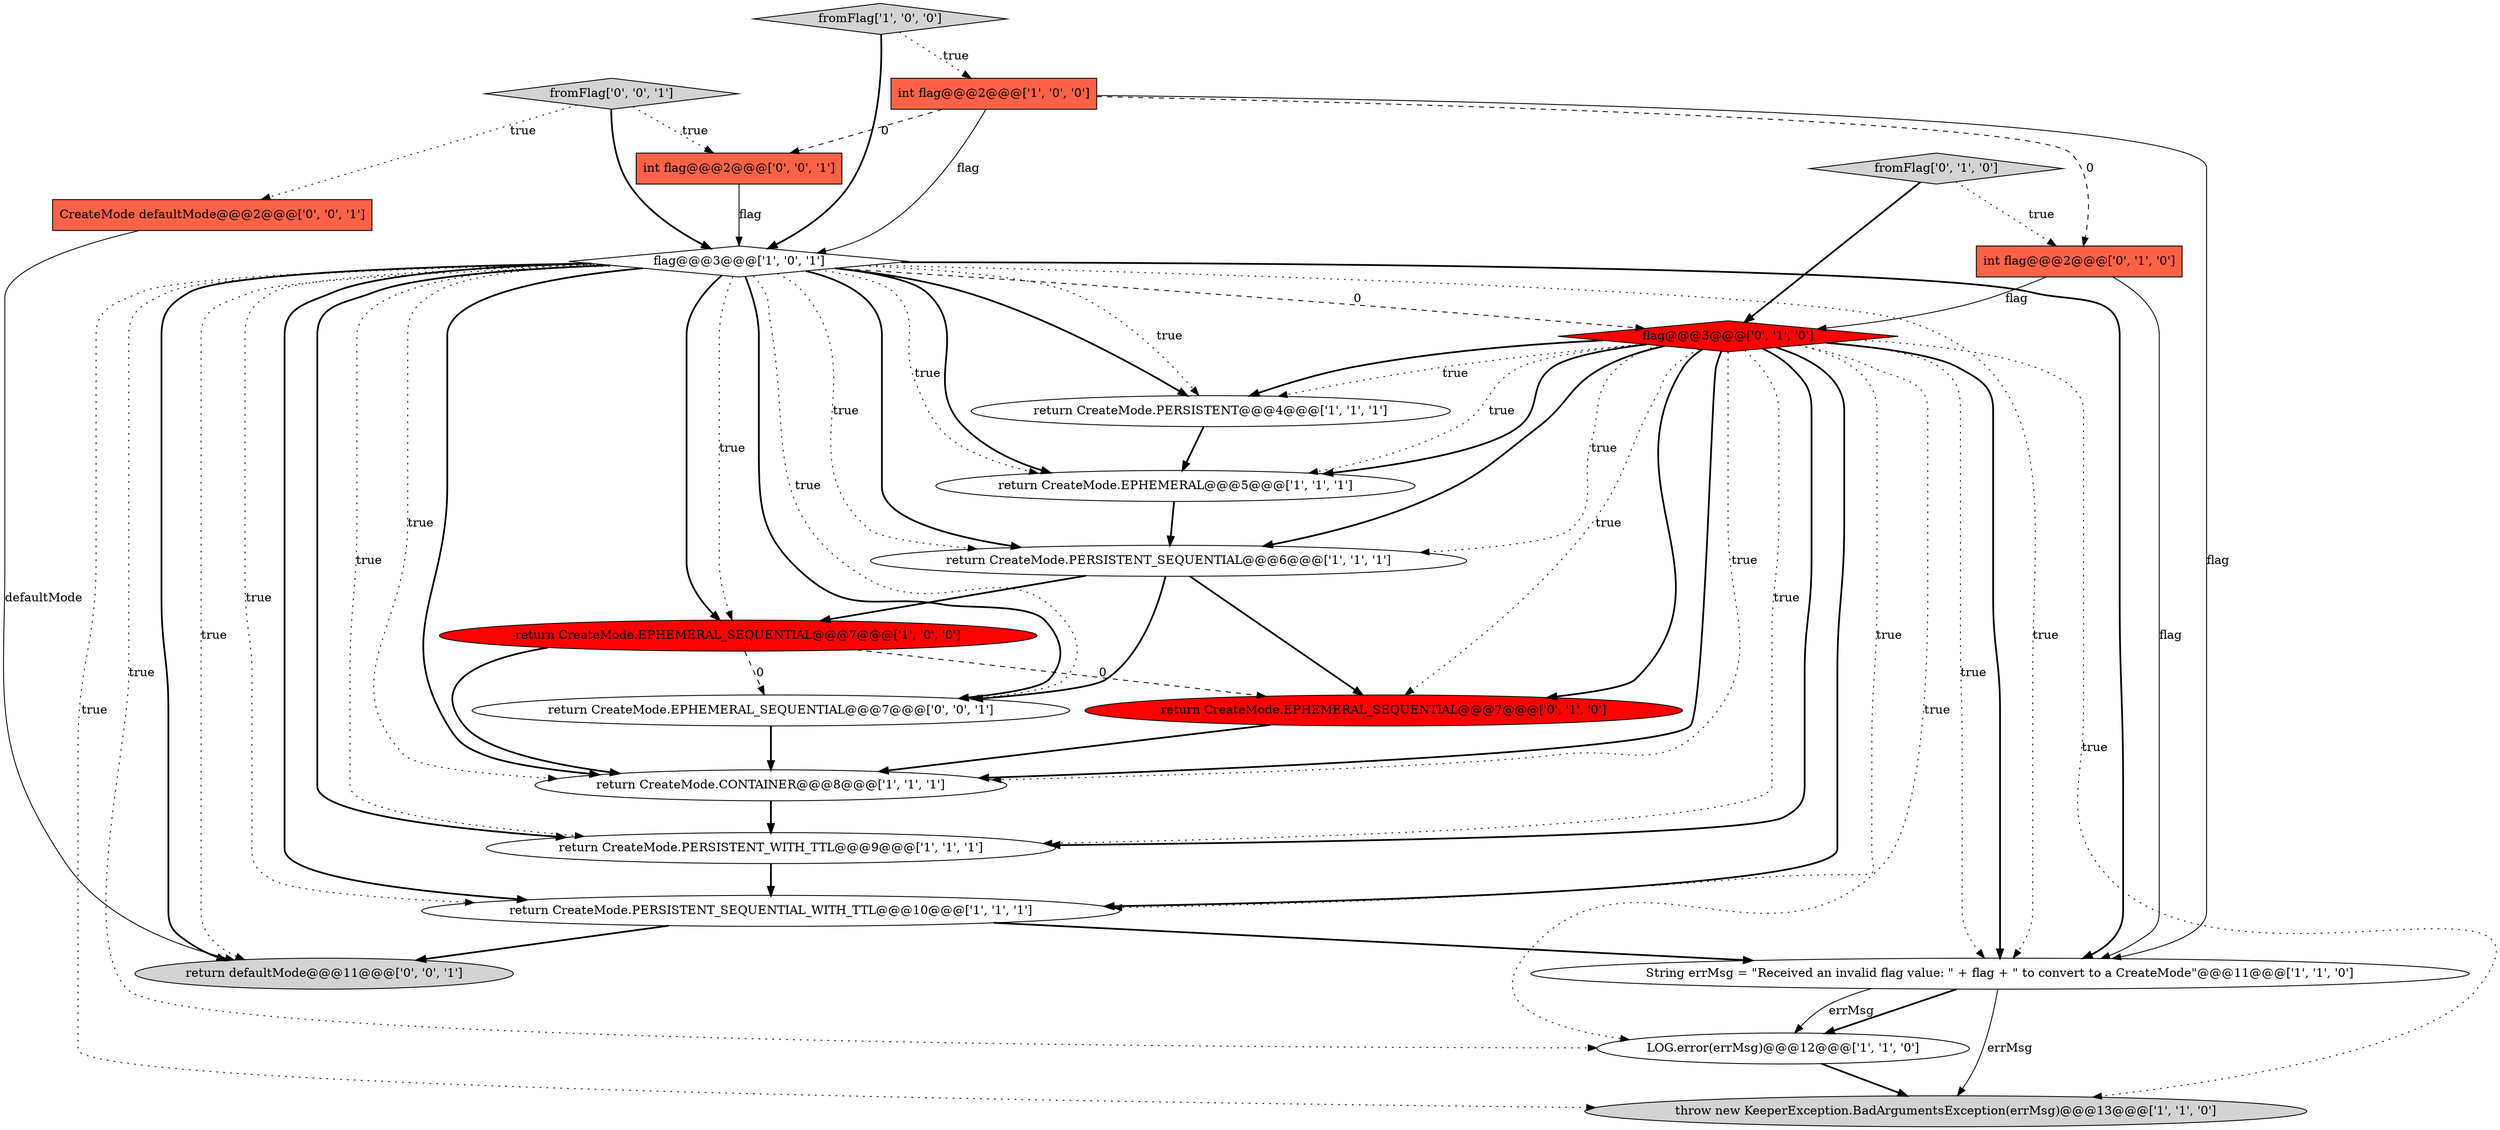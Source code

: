 digraph {
11 [style = filled, label = "LOG.error(errMsg)@@@12@@@['1', '1', '0']", fillcolor = white, shape = ellipse image = "AAA0AAABBB1BBB"];
6 [style = filled, label = "return CreateMode.PERSISTENT_SEQUENTIAL_WITH_TTL@@@10@@@['1', '1', '1']", fillcolor = white, shape = ellipse image = "AAA0AAABBB1BBB"];
12 [style = filled, label = "String errMsg = \"Received an invalid flag value: \" + flag + \" to convert to a CreateMode\"@@@11@@@['1', '1', '0']", fillcolor = white, shape = ellipse image = "AAA0AAABBB1BBB"];
19 [style = filled, label = "return CreateMode.EPHEMERAL_SEQUENTIAL@@@7@@@['0', '0', '1']", fillcolor = white, shape = ellipse image = "AAA0AAABBB3BBB"];
5 [style = filled, label = "return CreateMode.CONTAINER@@@8@@@['1', '1', '1']", fillcolor = white, shape = ellipse image = "AAA0AAABBB1BBB"];
21 [style = filled, label = "fromFlag['0', '0', '1']", fillcolor = lightgray, shape = diamond image = "AAA0AAABBB3BBB"];
13 [style = filled, label = "int flag@@@2@@@['0', '1', '0']", fillcolor = tomato, shape = box image = "AAA1AAABBB2BBB"];
20 [style = filled, label = "return defaultMode@@@11@@@['0', '0', '1']", fillcolor = lightgray, shape = ellipse image = "AAA0AAABBB3BBB"];
15 [style = filled, label = "fromFlag['0', '1', '0']", fillcolor = lightgray, shape = diamond image = "AAA0AAABBB2BBB"];
16 [style = filled, label = "return CreateMode.EPHEMERAL_SEQUENTIAL@@@7@@@['0', '1', '0']", fillcolor = red, shape = ellipse image = "AAA1AAABBB2BBB"];
7 [style = filled, label = "throw new KeeperException.BadArgumentsException(errMsg)@@@13@@@['1', '1', '0']", fillcolor = lightgray, shape = ellipse image = "AAA0AAABBB1BBB"];
2 [style = filled, label = "return CreateMode.PERSISTENT_SEQUENTIAL@@@6@@@['1', '1', '1']", fillcolor = white, shape = ellipse image = "AAA0AAABBB1BBB"];
1 [style = filled, label = "return CreateMode.PERSISTENT@@@4@@@['1', '1', '1']", fillcolor = white, shape = ellipse image = "AAA0AAABBB1BBB"];
9 [style = filled, label = "return CreateMode.PERSISTENT_WITH_TTL@@@9@@@['1', '1', '1']", fillcolor = white, shape = ellipse image = "AAA0AAABBB1BBB"];
10 [style = filled, label = "flag@@@3@@@['1', '0', '1']", fillcolor = white, shape = diamond image = "AAA0AAABBB1BBB"];
0 [style = filled, label = "return CreateMode.EPHEMERAL_SEQUENTIAL@@@7@@@['1', '0', '0']", fillcolor = red, shape = ellipse image = "AAA1AAABBB1BBB"];
4 [style = filled, label = "return CreateMode.EPHEMERAL@@@5@@@['1', '1', '1']", fillcolor = white, shape = ellipse image = "AAA0AAABBB1BBB"];
17 [style = filled, label = "CreateMode defaultMode@@@2@@@['0', '0', '1']", fillcolor = tomato, shape = box image = "AAA0AAABBB3BBB"];
18 [style = filled, label = "int flag@@@2@@@['0', '0', '1']", fillcolor = tomato, shape = box image = "AAA0AAABBB3BBB"];
14 [style = filled, label = "flag@@@3@@@['0', '1', '0']", fillcolor = red, shape = diamond image = "AAA1AAABBB2BBB"];
8 [style = filled, label = "fromFlag['1', '0', '0']", fillcolor = lightgray, shape = diamond image = "AAA0AAABBB1BBB"];
3 [style = filled, label = "int flag@@@2@@@['1', '0', '0']", fillcolor = tomato, shape = box image = "AAA1AAABBB1BBB"];
13->12 [style = solid, label="flag"];
14->16 [style = bold, label=""];
14->2 [style = dotted, label="true"];
8->10 [style = bold, label=""];
21->10 [style = bold, label=""];
1->4 [style = bold, label=""];
10->6 [style = dotted, label="true"];
10->12 [style = dotted, label="true"];
10->20 [style = bold, label=""];
2->19 [style = bold, label=""];
14->12 [style = dotted, label="true"];
5->9 [style = bold, label=""];
15->14 [style = bold, label=""];
21->18 [style = dotted, label="true"];
0->19 [style = dashed, label="0"];
10->19 [style = bold, label=""];
3->18 [style = dashed, label="0"];
14->5 [style = bold, label=""];
12->11 [style = bold, label=""];
6->12 [style = bold, label=""];
0->16 [style = dashed, label="0"];
21->17 [style = dotted, label="true"];
3->12 [style = solid, label="flag"];
4->2 [style = bold, label=""];
10->9 [style = dotted, label="true"];
10->5 [style = dotted, label="true"];
3->13 [style = dashed, label="0"];
10->6 [style = bold, label=""];
8->3 [style = dotted, label="true"];
14->1 [style = bold, label=""];
9->6 [style = bold, label=""];
15->13 [style = dotted, label="true"];
2->16 [style = bold, label=""];
14->16 [style = dotted, label="true"];
19->5 [style = bold, label=""];
6->20 [style = bold, label=""];
2->0 [style = bold, label=""];
12->7 [style = solid, label="errMsg"];
14->5 [style = dotted, label="true"];
10->5 [style = bold, label=""];
10->2 [style = dotted, label="true"];
10->11 [style = dotted, label="true"];
12->11 [style = solid, label="errMsg"];
10->19 [style = dotted, label="true"];
10->20 [style = dotted, label="true"];
10->12 [style = bold, label=""];
14->12 [style = bold, label=""];
10->0 [style = bold, label=""];
17->20 [style = solid, label="defaultMode"];
14->7 [style = dotted, label="true"];
10->4 [style = bold, label=""];
16->5 [style = bold, label=""];
10->0 [style = dotted, label="true"];
14->11 [style = dotted, label="true"];
14->9 [style = bold, label=""];
10->2 [style = bold, label=""];
10->9 [style = bold, label=""];
14->2 [style = bold, label=""];
14->1 [style = dotted, label="true"];
10->1 [style = dotted, label="true"];
14->9 [style = dotted, label="true"];
18->10 [style = solid, label="flag"];
10->4 [style = dotted, label="true"];
14->4 [style = dotted, label="true"];
10->1 [style = bold, label=""];
13->14 [style = solid, label="flag"];
14->6 [style = bold, label=""];
10->7 [style = dotted, label="true"];
11->7 [style = bold, label=""];
10->14 [style = dashed, label="0"];
0->5 [style = bold, label=""];
14->4 [style = bold, label=""];
3->10 [style = solid, label="flag"];
14->6 [style = dotted, label="true"];
}
